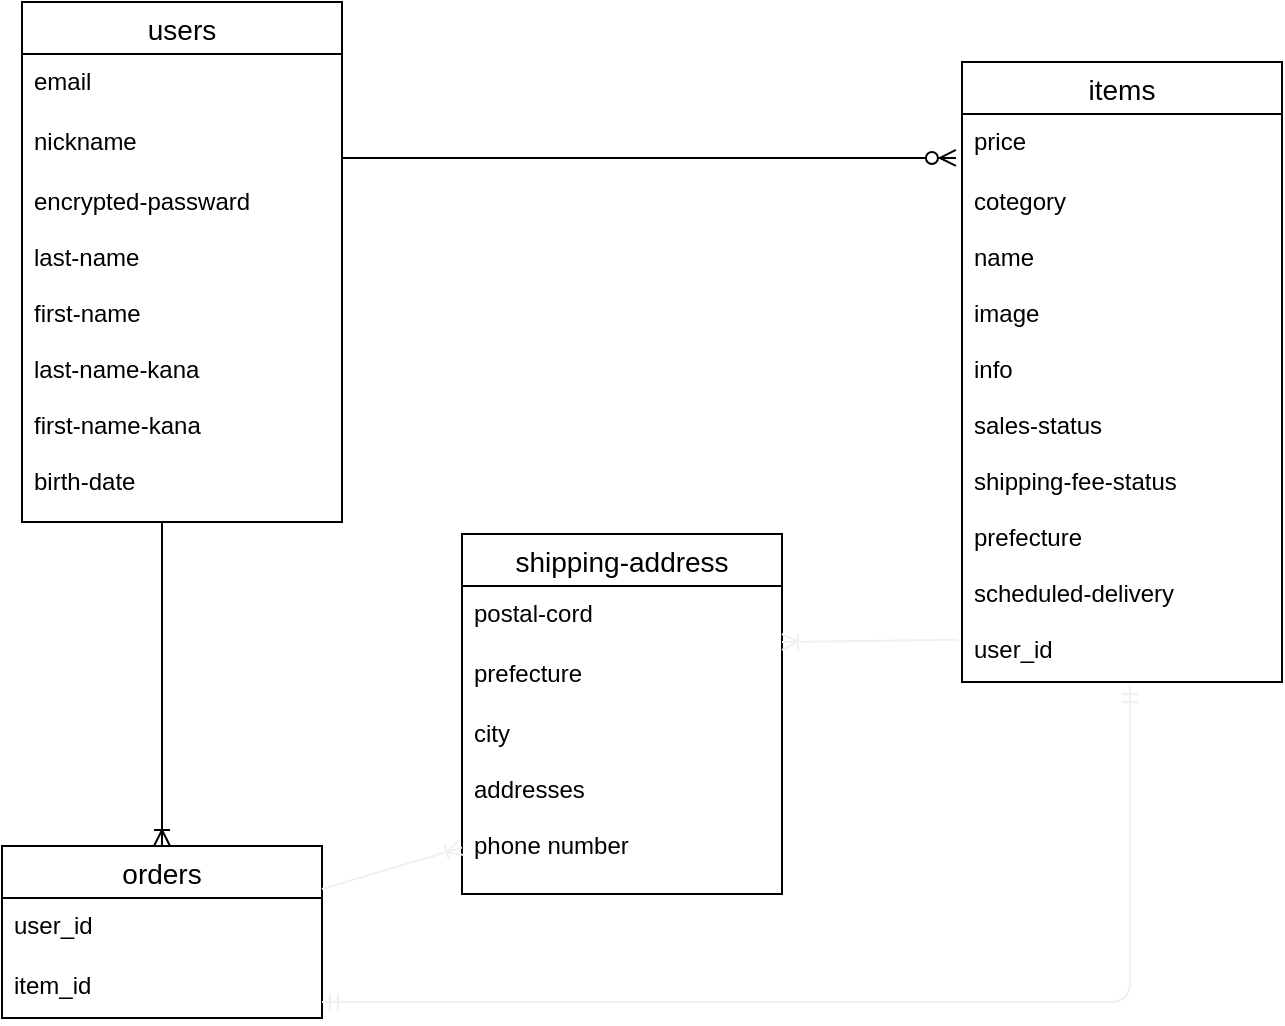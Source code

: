 <mxfile version="13.10.0" type="embed">
    <diagram id="2r-nWvc6q0DxcyR-wxfF" name="ページ1">
        <mxGraphModel dx="685" dy="680" grid="1" gridSize="10" guides="1" tooltips="1" connect="1" arrows="1" fold="1" page="1" pageScale="1" pageWidth="827" pageHeight="1169" math="0" shadow="0">
            <root>
                <mxCell id="0"/>
                <mxCell id="1" parent="0"/>
                <mxCell id="86" value="items" style="swimlane;fontStyle=0;childLayout=stackLayout;horizontal=1;startSize=26;horizontalStack=0;resizeParent=1;resizeParentMax=0;resizeLast=0;collapsible=1;marginBottom=0;align=center;fontSize=14;" vertex="1" parent="1">
                    <mxGeometry x="640" y="150" width="160" height="310" as="geometry"/>
                </mxCell>
                <mxCell id="87" value="price" style="text;strokeColor=none;fillColor=none;spacingLeft=4;spacingRight=4;overflow=hidden;rotatable=0;points=[[0,0.5],[1,0.5]];portConstraint=eastwest;fontSize=12;" vertex="1" parent="86">
                    <mxGeometry y="26" width="160" height="30" as="geometry"/>
                </mxCell>
                <mxCell id="89" value="cotegory&#10;&#10;name&#10;&#10;image&#10;&#10;info&#10;&#10;sales-status&#10;&#10;shipping-fee-status&#10;&#10;prefecture&#10;&#10;scheduled-delivery&#10;&#10;user_id" style="text;strokeColor=none;fillColor=none;spacingLeft=4;spacingRight=4;overflow=hidden;rotatable=0;points=[[0,0.5],[1,0.5]];portConstraint=eastwest;fontSize=12;" vertex="1" parent="86">
                    <mxGeometry y="56" width="160" height="254" as="geometry"/>
                </mxCell>
                <mxCell id="115" value="users" style="swimlane;fontStyle=0;childLayout=stackLayout;horizontal=1;startSize=26;horizontalStack=0;resizeParent=1;resizeParentMax=0;resizeLast=0;collapsible=1;marginBottom=0;align=center;fontSize=14;" vertex="1" parent="1">
                    <mxGeometry x="170" y="120" width="160" height="260" as="geometry"/>
                </mxCell>
                <mxCell id="116" value="email" style="text;strokeColor=none;fillColor=none;spacingLeft=4;spacingRight=4;overflow=hidden;rotatable=0;points=[[0,0.5],[1,0.5]];portConstraint=eastwest;fontSize=12;" vertex="1" parent="115">
                    <mxGeometry y="26" width="160" height="30" as="geometry"/>
                </mxCell>
                <mxCell id="117" value="nickname" style="text;strokeColor=none;fillColor=none;spacingLeft=4;spacingRight=4;overflow=hidden;rotatable=0;points=[[0,0.5],[1,0.5]];portConstraint=eastwest;fontSize=12;" vertex="1" parent="115">
                    <mxGeometry y="56" width="160" height="30" as="geometry"/>
                </mxCell>
                <mxCell id="118" value="encrypted-passward&#10;&#10;last-name&#10;&#10;first-name&#10;&#10;last-name-kana&#10;&#10;first-name-kana&#10;&#10;birth-date" style="text;strokeColor=none;fillColor=none;spacingLeft=4;spacingRight=4;overflow=hidden;rotatable=0;points=[[0,0.5],[1,0.5]];portConstraint=eastwest;fontSize=12;" vertex="1" parent="115">
                    <mxGeometry y="86" width="160" height="174" as="geometry"/>
                </mxCell>
                <mxCell id="125" value="" style="edgeStyle=entityRelationEdgeStyle;fontSize=12;html=1;endArrow=ERzeroToMany;endFill=1;entryX=-0.019;entryY=0.733;entryDx=0;entryDy=0;entryPerimeter=0;" edge="1" parent="1" target="87">
                    <mxGeometry width="100" height="100" relative="1" as="geometry">
                        <mxPoint x="330" y="198" as="sourcePoint"/>
                        <mxPoint x="320" y="100" as="targetPoint"/>
                    </mxGeometry>
                </mxCell>
                <mxCell id="126" value="orders" style="swimlane;fontStyle=0;childLayout=stackLayout;horizontal=1;startSize=26;horizontalStack=0;resizeParent=1;resizeParentMax=0;resizeLast=0;collapsible=1;marginBottom=0;align=center;fontSize=14;" vertex="1" parent="1">
                    <mxGeometry x="160" y="542" width="160" height="86" as="geometry"/>
                </mxCell>
                <mxCell id="128" value="user_id" style="text;strokeColor=none;fillColor=none;spacingLeft=4;spacingRight=4;overflow=hidden;rotatable=0;points=[[0,0.5],[1,0.5]];portConstraint=eastwest;fontSize=12;" vertex="1" parent="126">
                    <mxGeometry y="26" width="160" height="30" as="geometry"/>
                </mxCell>
                <mxCell id="129" value="item_id" style="text;strokeColor=none;fillColor=none;spacingLeft=4;spacingRight=4;overflow=hidden;rotatable=0;points=[[0,0.5],[1,0.5]];portConstraint=eastwest;fontSize=12;" vertex="1" parent="126">
                    <mxGeometry y="56" width="160" height="30" as="geometry"/>
                </mxCell>
                <mxCell id="130" value="shipping-address" style="swimlane;fontStyle=0;childLayout=stackLayout;horizontal=1;startSize=26;horizontalStack=0;resizeParent=1;resizeParentMax=0;resizeLast=0;collapsible=1;marginBottom=0;align=center;fontSize=14;" vertex="1" parent="1">
                    <mxGeometry x="390" y="386" width="160" height="180" as="geometry"/>
                </mxCell>
                <mxCell id="131" value="postal-cord" style="text;strokeColor=none;fillColor=none;spacingLeft=4;spacingRight=4;overflow=hidden;rotatable=0;points=[[0,0.5],[1,0.5]];portConstraint=eastwest;fontSize=12;" vertex="1" parent="130">
                    <mxGeometry y="26" width="160" height="30" as="geometry"/>
                </mxCell>
                <mxCell id="137" value="" style="fontSize=12;html=1;endArrow=ERoneToMany;strokeColor=#f0f0f0;exitX=-0.012;exitY=0.917;exitDx=0;exitDy=0;exitPerimeter=0;" edge="1" parent="130" source="89">
                    <mxGeometry width="100" height="100" relative="1" as="geometry">
                        <mxPoint x="250" y="-46" as="sourcePoint"/>
                        <mxPoint x="160" y="54" as="targetPoint"/>
                    </mxGeometry>
                </mxCell>
                <mxCell id="132" value="prefecture" style="text;strokeColor=none;fillColor=none;spacingLeft=4;spacingRight=4;overflow=hidden;rotatable=0;points=[[0,0.5],[1,0.5]];portConstraint=eastwest;fontSize=12;" vertex="1" parent="130">
                    <mxGeometry y="56" width="160" height="30" as="geometry"/>
                </mxCell>
                <mxCell id="133" value="city&#10;&#10;addresses&#10;&#10;phone number" style="text;strokeColor=none;fillColor=none;spacingLeft=4;spacingRight=4;overflow=hidden;rotatable=0;points=[[0,0.5],[1,0.5]];portConstraint=eastwest;fontSize=12;" vertex="1" parent="130">
                    <mxGeometry y="86" width="160" height="94" as="geometry"/>
                </mxCell>
                <mxCell id="135" value="" style="fontSize=12;html=1;endArrow=ERoneToMany;entryX=0.5;entryY=0;entryDx=0;entryDy=0;" edge="1" parent="1" target="126">
                    <mxGeometry width="100" height="100" relative="1" as="geometry">
                        <mxPoint x="240" y="380" as="sourcePoint"/>
                        <mxPoint x="342" y="480" as="targetPoint"/>
                        <Array as="points"/>
                    </mxGeometry>
                </mxCell>
                <mxCell id="136" value="" style="fontSize=12;html=1;endArrow=ERoneToMany;strokeColor=#f0f0f0;exitX=1;exitY=0.25;exitDx=0;exitDy=0;" edge="1" parent="1" source="126" target="133">
                    <mxGeometry width="100" height="100" relative="1" as="geometry">
                        <mxPoint x="390" y="460" as="sourcePoint"/>
                        <mxPoint x="570" y="230" as="targetPoint"/>
                    </mxGeometry>
                </mxCell>
                <mxCell id="142" value="" style="edgeStyle=elbowEdgeStyle;fontSize=12;html=1;endArrow=ERmandOne;startArrow=ERmandOne;strokeColor=#f0f0f0;elbow=vertical;exitX=1;exitY=0.733;exitDx=0;exitDy=0;exitPerimeter=0;entryX=0.525;entryY=1.008;entryDx=0;entryDy=0;entryPerimeter=0;" edge="1" parent="1" source="129" target="89">
                    <mxGeometry width="100" height="100" relative="1" as="geometry">
                        <mxPoint x="570" y="635" as="sourcePoint"/>
                        <mxPoint x="670" y="535" as="targetPoint"/>
                        <Array as="points">
                            <mxPoint x="670" y="620"/>
                            <mxPoint x="500" y="620"/>
                        </Array>
                    </mxGeometry>
                </mxCell>
            </root>
        </mxGraphModel>
    </diagram>
</mxfile>